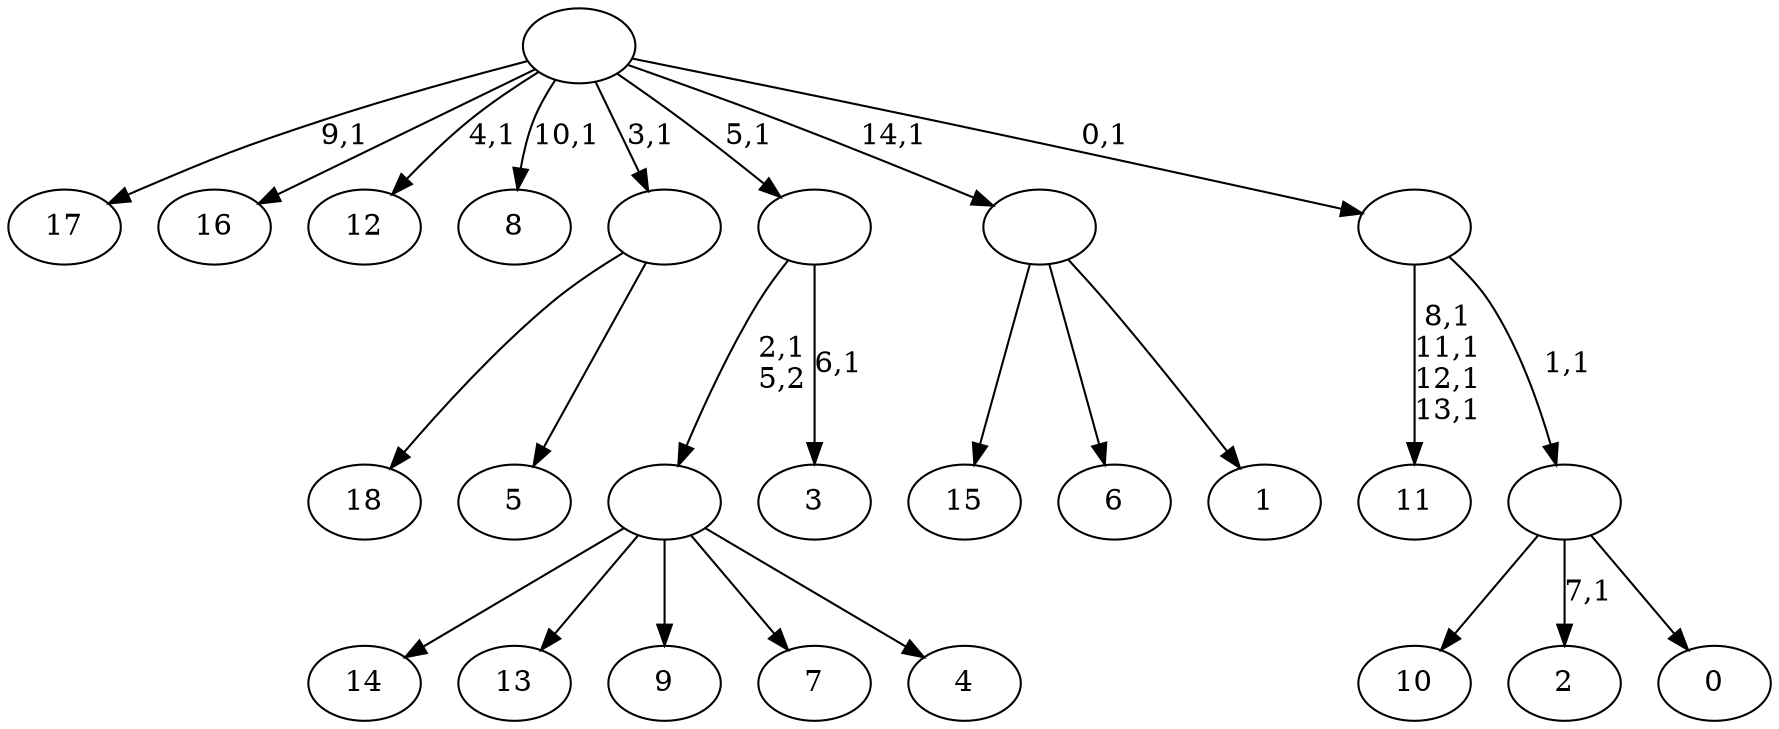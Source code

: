 digraph T {
	34 [label="18"]
	33 [label="17"]
	31 [label="16"]
	30 [label="15"]
	29 [label="14"]
	28 [label="13"]
	27 [label="12"]
	25 [label="11"]
	20 [label="10"]
	19 [label="9"]
	18 [label="8"]
	16 [label="7"]
	15 [label="6"]
	14 [label="5"]
	13 [label=""]
	12 [label="4"]
	11 [label=""]
	10 [label="3"]
	8 [label=""]
	7 [label="2"]
	5 [label="1"]
	4 [label=""]
	3 [label="0"]
	2 [label=""]
	1 [label=""]
	0 [label=""]
	13 -> 34 [label=""]
	13 -> 14 [label=""]
	11 -> 29 [label=""]
	11 -> 28 [label=""]
	11 -> 19 [label=""]
	11 -> 16 [label=""]
	11 -> 12 [label=""]
	8 -> 10 [label="6,1"]
	8 -> 11 [label="2,1\n5,2"]
	4 -> 30 [label=""]
	4 -> 15 [label=""]
	4 -> 5 [label=""]
	2 -> 7 [label="7,1"]
	2 -> 20 [label=""]
	2 -> 3 [label=""]
	1 -> 25 [label="8,1\n11,1\n12,1\n13,1"]
	1 -> 2 [label="1,1"]
	0 -> 18 [label="10,1"]
	0 -> 27 [label="4,1"]
	0 -> 33 [label="9,1"]
	0 -> 31 [label=""]
	0 -> 13 [label="3,1"]
	0 -> 8 [label="5,1"]
	0 -> 4 [label="14,1"]
	0 -> 1 [label="0,1"]
}
